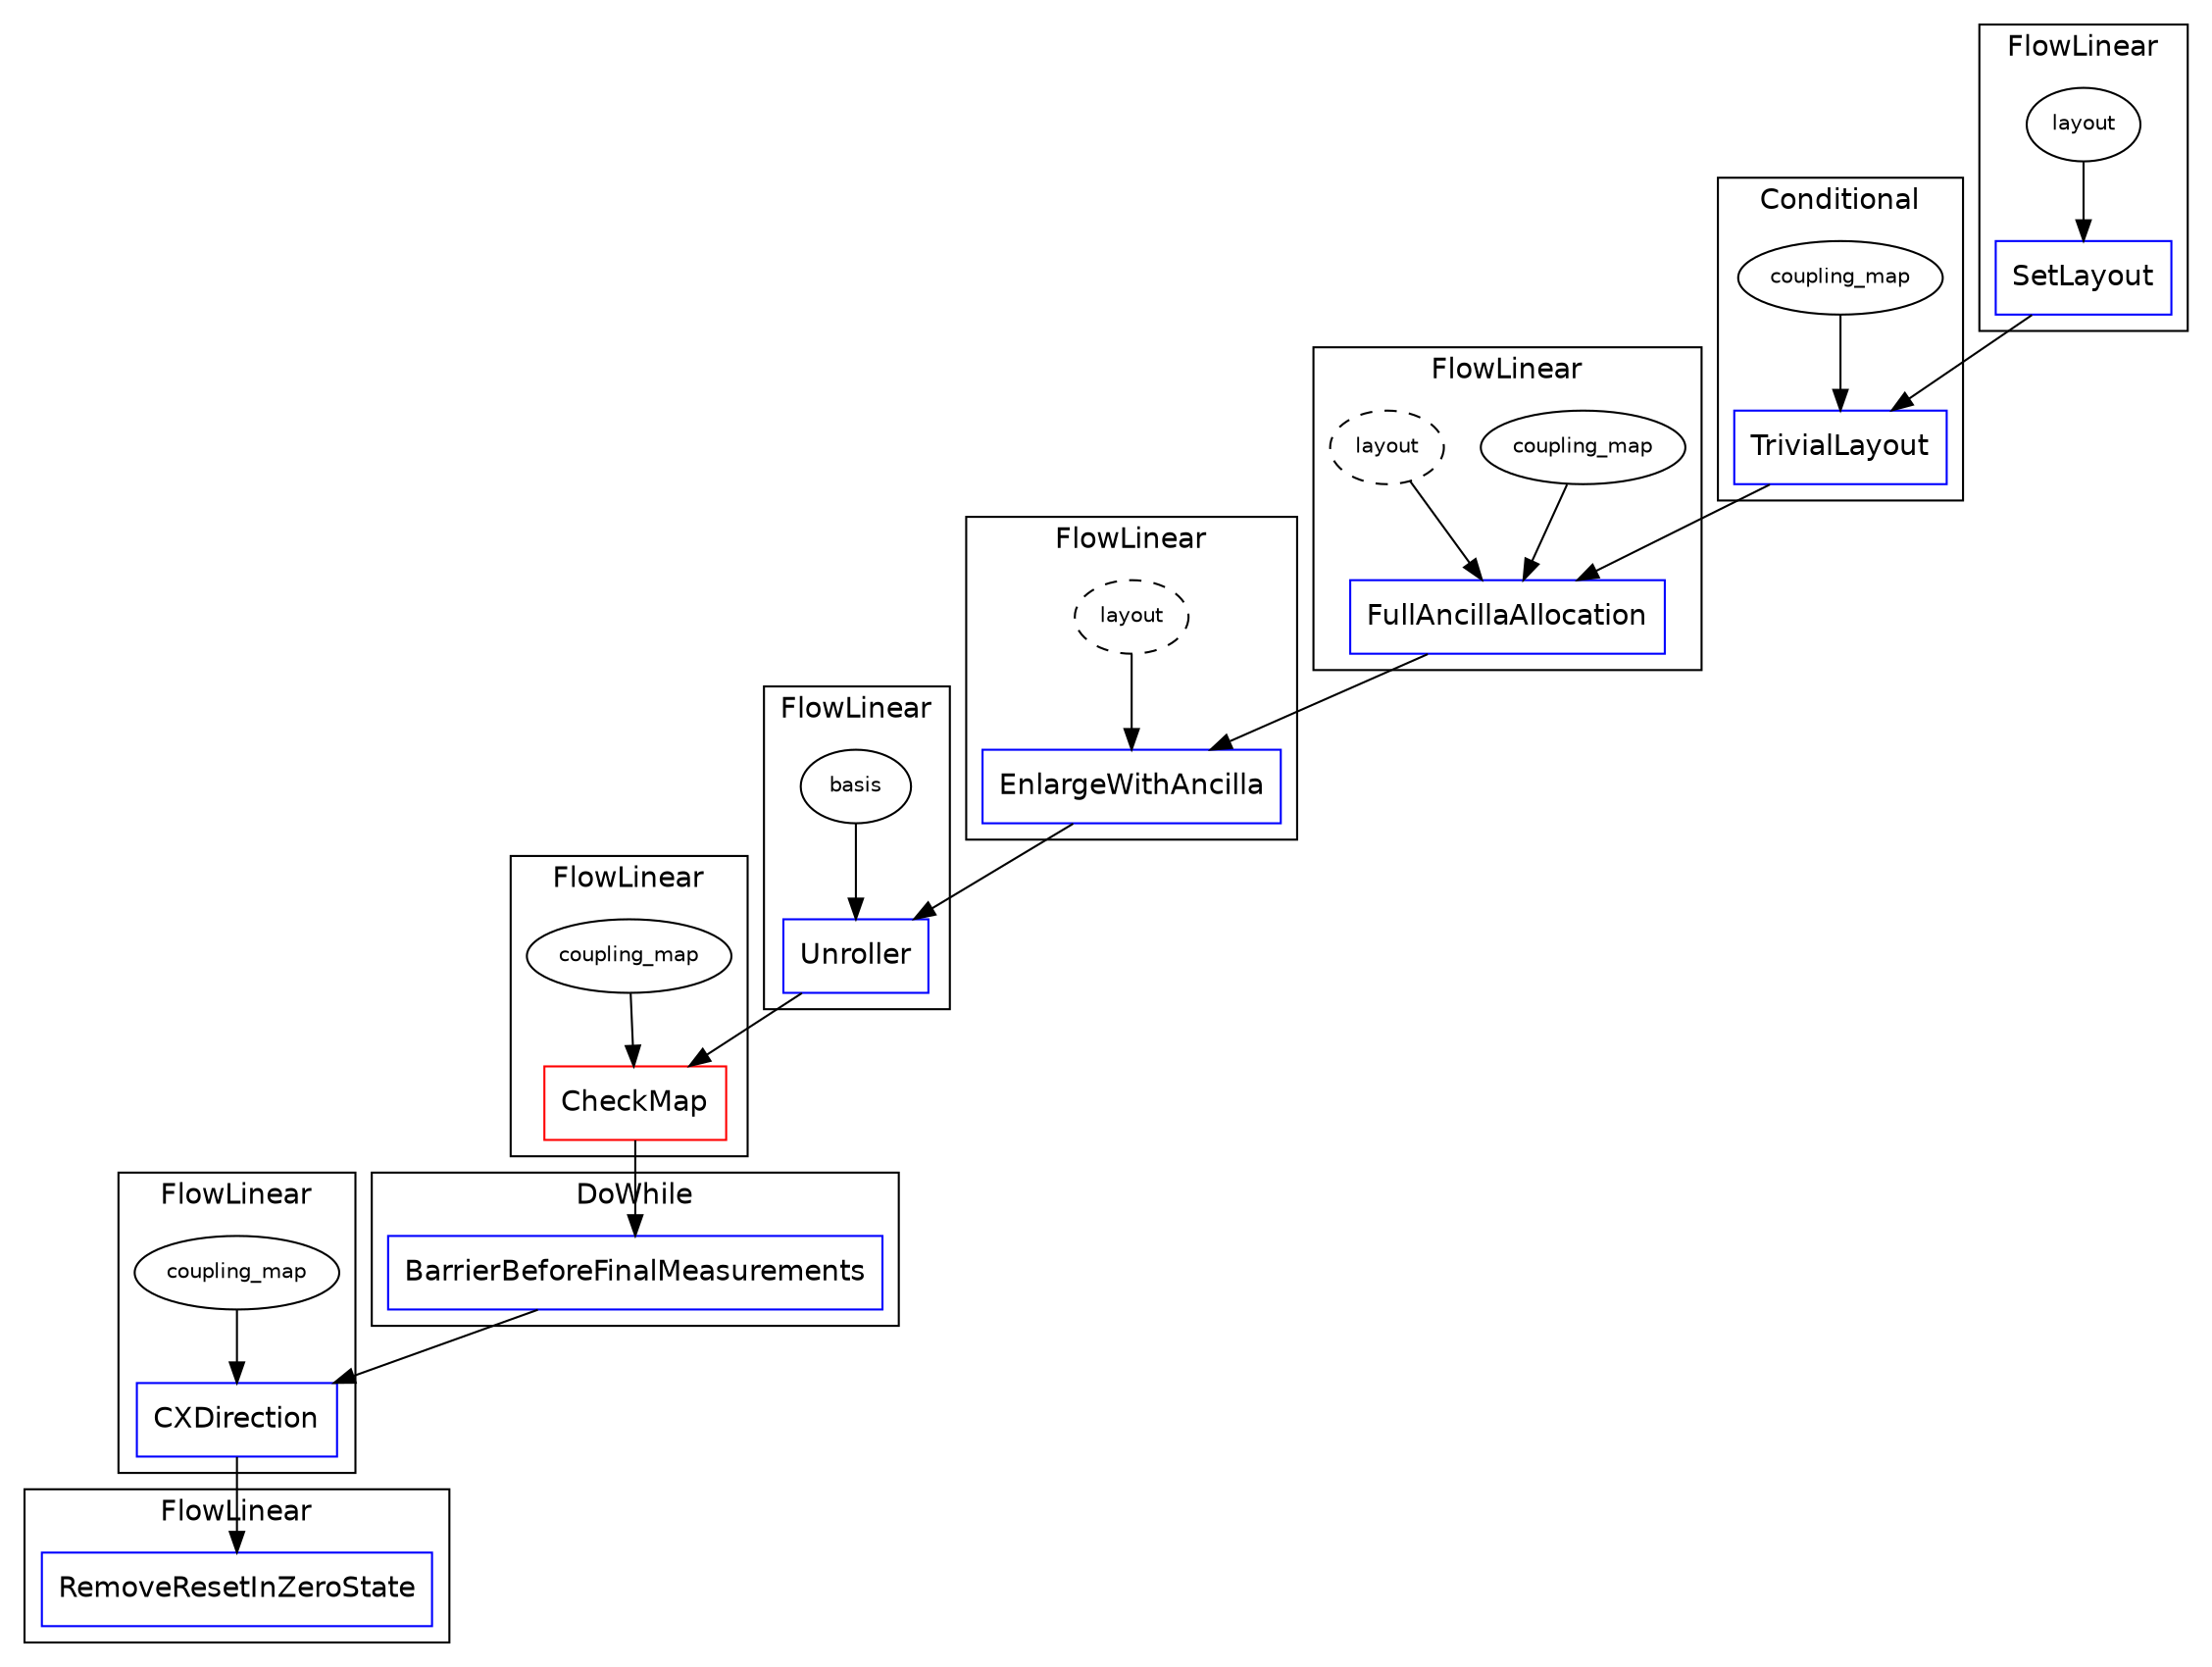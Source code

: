 digraph G {
subgraph cluster_0 {
fontname=helvetica;
label=FlowLinear;
1 [color=blue, fontname=helvetica, label=SetLayout, shape=rectangle];
2 [color=black, fontname=helvetica, fontsize=10, label=layout, shape=ellipse, style=solid];
2 -> 1;
}

subgraph cluster_3 {
fontname=helvetica;
label=Conditional;
4 [color=blue, fontname=helvetica, label=TrivialLayout, shape=rectangle];
5 [color=black, fontname=helvetica, fontsize=10, label=coupling_map, shape=ellipse, style=solid];
5 -> 4;
1 -> 4;
}

subgraph cluster_6 {
fontname=helvetica;
label=FlowLinear;
7 [color=blue, fontname=helvetica, label=FullAncillaAllocation, shape=rectangle];
8 [color=black, fontname=helvetica, fontsize=10, label=coupling_map, shape=ellipse, style=solid];
8 -> 7;
9 [color=black, fontname=helvetica, fontsize=10, label=layout, shape=ellipse, style=dashed];
9 -> 7;
4 -> 7;
}

subgraph cluster_10 {
fontname=helvetica;
label=FlowLinear;
11 [color=blue, fontname=helvetica, label=EnlargeWithAncilla, shape=rectangle];
12 [color=black, fontname=helvetica, fontsize=10, label=layout, shape=ellipse, style=dashed];
12 -> 11;
7 -> 11;
}

subgraph cluster_13 {
fontname=helvetica;
label=FlowLinear;
14 [color=blue, fontname=helvetica, label=Unroller, shape=rectangle];
15 [color=black, fontname=helvetica, fontsize=10, label=basis, shape=ellipse, style=solid];
15 -> 14;
11 -> 14;
}

subgraph cluster_16 {
fontname=helvetica;
label=FlowLinear;
17 [color=red, fontname=helvetica, label=CheckMap, shape=rectangle];
18 [color=black, fontname=helvetica, fontsize=10, label=coupling_map, shape=ellipse, style=solid];
18 -> 17;
14 -> 17;
}

subgraph cluster_19 {
fontname=helvetica;
label=DoWhile;
20 [color=blue, fontname=helvetica, label=BarrierBeforeFinalMeasurements, shape=rectangle];
17 -> 20;
}

subgraph cluster_21 {
fontname=helvetica;
label=FlowLinear;
22 [color=blue, fontname=helvetica, label=CXDirection, shape=rectangle];
23 [color=black, fontname=helvetica, fontsize=10, label=coupling_map, shape=ellipse, style=solid];
23 -> 22;
20 -> 22;
}

subgraph cluster_24 {
fontname=helvetica;
label=FlowLinear;
25 [color=blue, fontname=helvetica, label=RemoveResetInZeroState, shape=rectangle];
22 -> 25;
}

}
